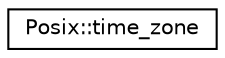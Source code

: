 digraph "Graphical Class Hierarchy"
{
 // LATEX_PDF_SIZE
  edge [fontname="Helvetica",fontsize="10",labelfontname="Helvetica",labelfontsize="10"];
  node [fontname="Helvetica",fontsize="10",shape=record];
  rankdir="LR";
  Node0 [label="Posix::time_zone",height=0.2,width=0.4,color="black", fillcolor="white", style="filled",URL="$classPosix_1_1time__zone.html",tooltip=" "];
}
